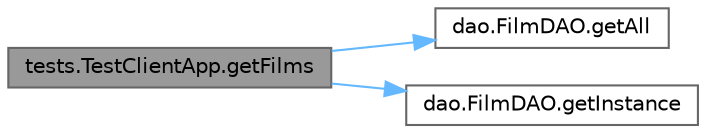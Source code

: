 digraph "tests.TestClientApp.getFilms"
{
 // LATEX_PDF_SIZE
  bgcolor="transparent";
  edge [fontname=Helvetica,fontsize=10,labelfontname=Helvetica,labelfontsize=10];
  node [fontname=Helvetica,fontsize=10,shape=box,height=0.2,width=0.4];
  rankdir="LR";
  Node1 [label="tests.TestClientApp.getFilms",height=0.2,width=0.4,color="gray40", fillcolor="grey60", style="filled", fontcolor="black",tooltip=" "];
  Node1 -> Node2 [color="steelblue1",style="solid"];
  Node2 [label="dao.FilmDAO.getAll",height=0.2,width=0.4,color="grey40", fillcolor="white", style="filled",URL="$classdao_1_1_film_d_a_o.html#aed7fbc8a99f0f11b80920b755db3d780",tooltip=" "];
  Node1 -> Node3 [color="steelblue1",style="solid"];
  Node3 [label="dao.FilmDAO.getInstance",height=0.2,width=0.4,color="grey40", fillcolor="white", style="filled",URL="$classdao_1_1_film_d_a_o.html#a21fcd7322ade804cd39cad7a0f9b2274",tooltip=" "];
}

